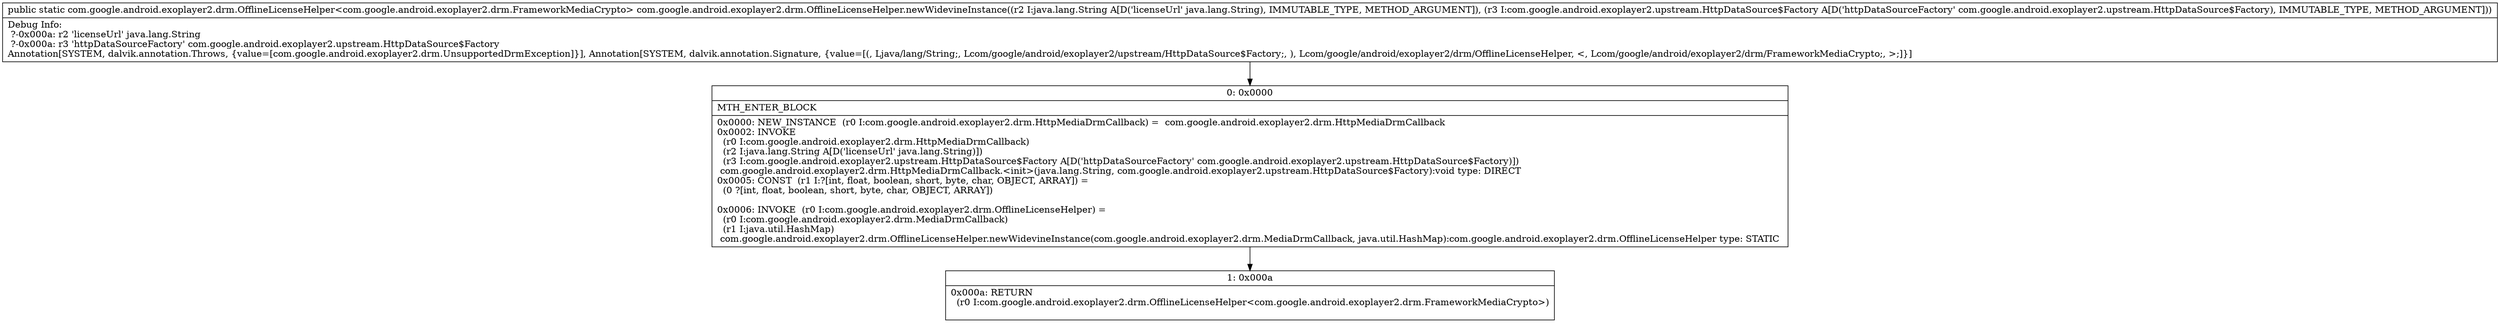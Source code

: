 digraph "CFG forcom.google.android.exoplayer2.drm.OfflineLicenseHelper.newWidevineInstance(Ljava\/lang\/String;Lcom\/google\/android\/exoplayer2\/upstream\/HttpDataSource$Factory;)Lcom\/google\/android\/exoplayer2\/drm\/OfflineLicenseHelper;" {
Node_0 [shape=record,label="{0\:\ 0x0000|MTH_ENTER_BLOCK\l|0x0000: NEW_INSTANCE  (r0 I:com.google.android.exoplayer2.drm.HttpMediaDrmCallback) =  com.google.android.exoplayer2.drm.HttpMediaDrmCallback \l0x0002: INVOKE  \l  (r0 I:com.google.android.exoplayer2.drm.HttpMediaDrmCallback)\l  (r2 I:java.lang.String A[D('licenseUrl' java.lang.String)])\l  (r3 I:com.google.android.exoplayer2.upstream.HttpDataSource$Factory A[D('httpDataSourceFactory' com.google.android.exoplayer2.upstream.HttpDataSource$Factory)])\l com.google.android.exoplayer2.drm.HttpMediaDrmCallback.\<init\>(java.lang.String, com.google.android.exoplayer2.upstream.HttpDataSource$Factory):void type: DIRECT \l0x0005: CONST  (r1 I:?[int, float, boolean, short, byte, char, OBJECT, ARRAY]) = \l  (0 ?[int, float, boolean, short, byte, char, OBJECT, ARRAY])\l \l0x0006: INVOKE  (r0 I:com.google.android.exoplayer2.drm.OfflineLicenseHelper) = \l  (r0 I:com.google.android.exoplayer2.drm.MediaDrmCallback)\l  (r1 I:java.util.HashMap)\l com.google.android.exoplayer2.drm.OfflineLicenseHelper.newWidevineInstance(com.google.android.exoplayer2.drm.MediaDrmCallback, java.util.HashMap):com.google.android.exoplayer2.drm.OfflineLicenseHelper type: STATIC \l}"];
Node_1 [shape=record,label="{1\:\ 0x000a|0x000a: RETURN  \l  (r0 I:com.google.android.exoplayer2.drm.OfflineLicenseHelper\<com.google.android.exoplayer2.drm.FrameworkMediaCrypto\>)\l \l}"];
MethodNode[shape=record,label="{public static com.google.android.exoplayer2.drm.OfflineLicenseHelper\<com.google.android.exoplayer2.drm.FrameworkMediaCrypto\> com.google.android.exoplayer2.drm.OfflineLicenseHelper.newWidevineInstance((r2 I:java.lang.String A[D('licenseUrl' java.lang.String), IMMUTABLE_TYPE, METHOD_ARGUMENT]), (r3 I:com.google.android.exoplayer2.upstream.HttpDataSource$Factory A[D('httpDataSourceFactory' com.google.android.exoplayer2.upstream.HttpDataSource$Factory), IMMUTABLE_TYPE, METHOD_ARGUMENT]))  | Debug Info:\l  ?\-0x000a: r2 'licenseUrl' java.lang.String\l  ?\-0x000a: r3 'httpDataSourceFactory' com.google.android.exoplayer2.upstream.HttpDataSource$Factory\lAnnotation[SYSTEM, dalvik.annotation.Throws, \{value=[com.google.android.exoplayer2.drm.UnsupportedDrmException]\}], Annotation[SYSTEM, dalvik.annotation.Signature, \{value=[(, Ljava\/lang\/String;, Lcom\/google\/android\/exoplayer2\/upstream\/HttpDataSource$Factory;, ), Lcom\/google\/android\/exoplayer2\/drm\/OfflineLicenseHelper, \<, Lcom\/google\/android\/exoplayer2\/drm\/FrameworkMediaCrypto;, \>;]\}]\l}"];
MethodNode -> Node_0;
Node_0 -> Node_1;
}

